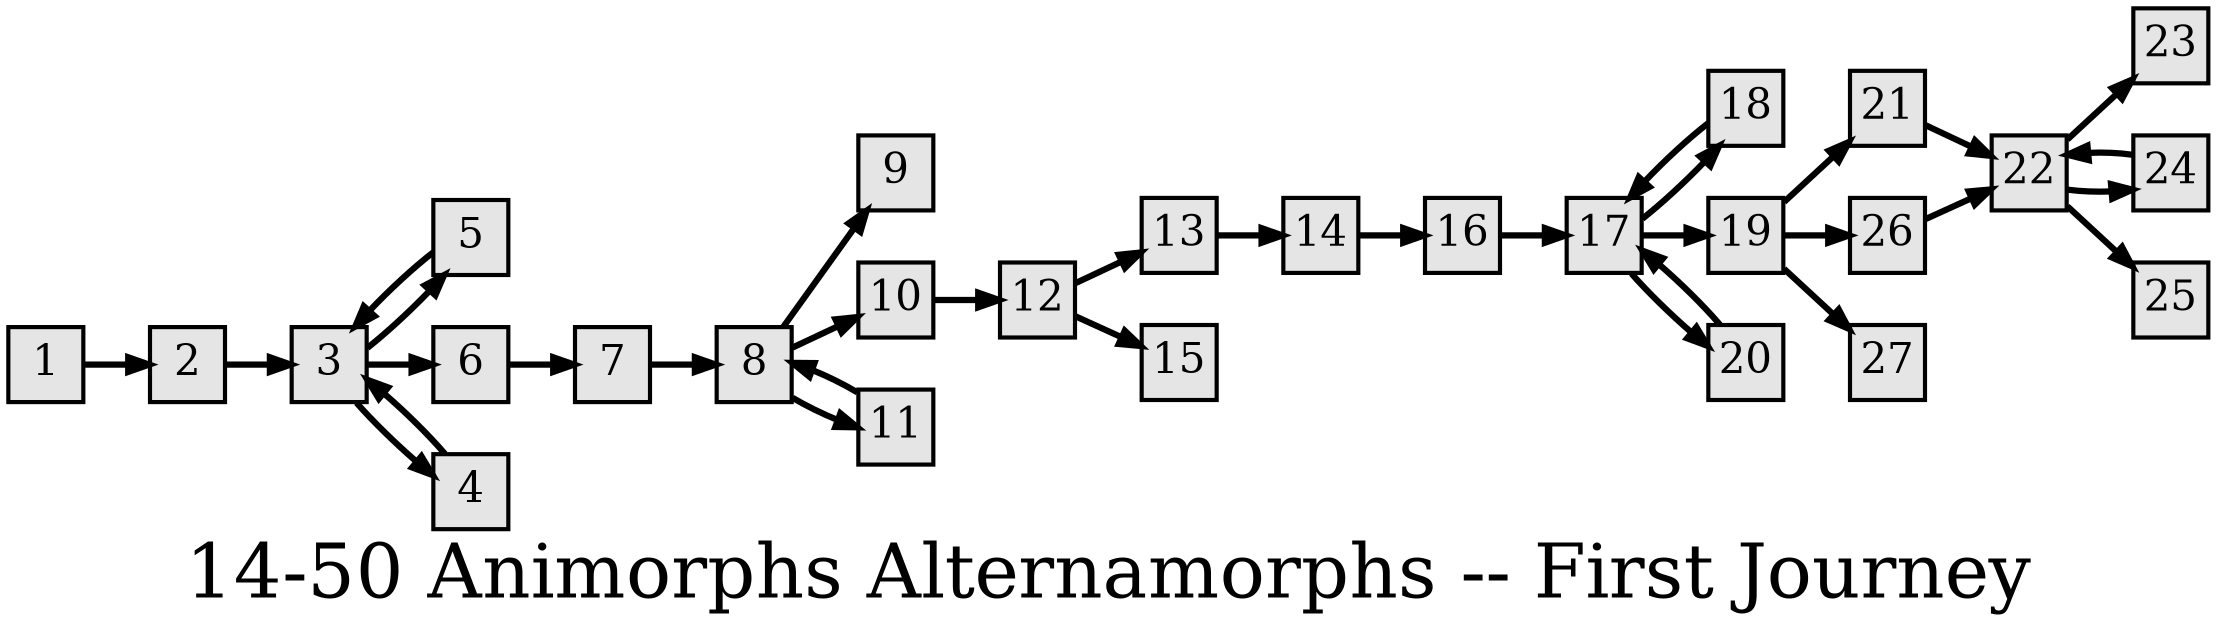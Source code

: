 digraph g{
  graph [ label="14-50 Animorphs Alternamorphs -- First Journey" rankdir=LR, ordering=out, fontsize=36, nodesep="0.35", ranksep="0.45"];
  node  [shape=rect, penwidth=2, fontsize=20, style=filled, fillcolor=grey90, margin="0,0", labelfloat=true, regular=true, fixedsize=true];
  edge  [labelfloat=true, penwidth=3, fontsize=12];
  1 -> 2;
  2 -> 3;
  3 -> 5;
  3 -> 6;
  3 -> 4;
  4 -> 3;
  5 -> 3;
  6 -> 7;
  7 -> 8;
  8 -> 9;
  8 -> 10;
  8 -> 11;
  10 -> 12;
  11 -> 8;
  12 -> 13;
  12 -> 15;
  13 -> 14;
  14 -> 16;
  16 -> 17;
  17 -> 18;
  17 -> 19;
  17 -> 20;
  18 -> 17;
  19 -> 21;
  19 -> 26;
  19 -> 27;
  20 -> 17;
  21 -> 22;
  22 -> 23;
  22 -> 24;
  22 -> 25;
  24 -> 22;
  26 -> 22;
}

